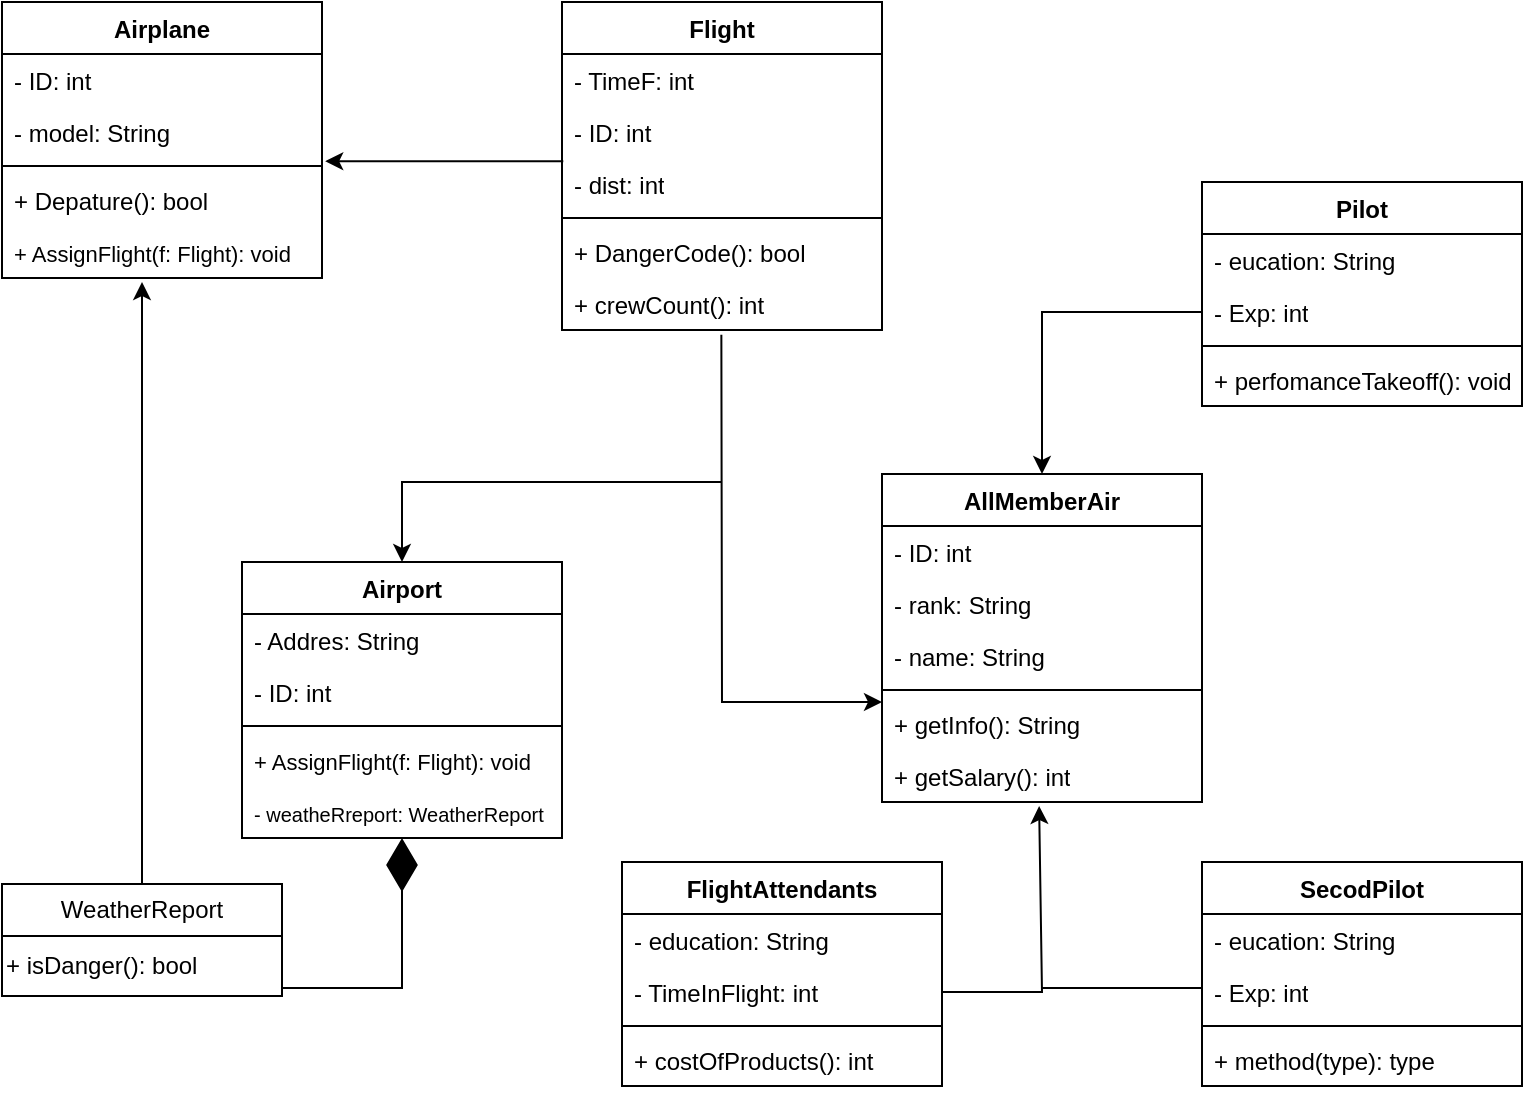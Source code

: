 <mxfile version="28.2.8">
  <diagram name="Page-1" id="DBouNFixhfilEy7o5JOt">
    <mxGraphModel dx="1182" dy="662" grid="1" gridSize="10" guides="1" tooltips="1" connect="1" arrows="1" fold="1" page="1" pageScale="1" pageWidth="827" pageHeight="1169" math="0" shadow="0">
      <root>
        <mxCell id="0" />
        <mxCell id="1" parent="0" />
        <mxCell id="0knDGZzuoAb_jTSaHVzf-97" value="Airplane" style="swimlane;fontStyle=1;align=center;verticalAlign=top;childLayout=stackLayout;horizontal=1;startSize=26;horizontalStack=0;resizeParent=1;resizeParentMax=0;resizeLast=0;collapsible=1;marginBottom=0;whiteSpace=wrap;html=1;" vertex="1" parent="1">
          <mxGeometry x="40" y="40" width="160" height="138" as="geometry" />
        </mxCell>
        <mxCell id="0knDGZzuoAb_jTSaHVzf-98" value="- ID: int" style="text;strokeColor=none;fillColor=none;align=left;verticalAlign=top;spacingLeft=4;spacingRight=4;overflow=hidden;rotatable=0;points=[[0,0.5],[1,0.5]];portConstraint=eastwest;whiteSpace=wrap;html=1;" vertex="1" parent="0knDGZzuoAb_jTSaHVzf-97">
          <mxGeometry y="26" width="160" height="26" as="geometry" />
        </mxCell>
        <mxCell id="0knDGZzuoAb_jTSaHVzf-99" value="- model: String" style="text;strokeColor=none;fillColor=none;align=left;verticalAlign=top;spacingLeft=4;spacingRight=4;overflow=hidden;rotatable=0;points=[[0,0.5],[1,0.5]];portConstraint=eastwest;whiteSpace=wrap;html=1;" vertex="1" parent="0knDGZzuoAb_jTSaHVzf-97">
          <mxGeometry y="52" width="160" height="26" as="geometry" />
        </mxCell>
        <mxCell id="0knDGZzuoAb_jTSaHVzf-100" value="" style="line;strokeWidth=1;fillColor=none;align=left;verticalAlign=middle;spacingTop=-1;spacingLeft=3;spacingRight=3;rotatable=0;labelPosition=right;points=[];portConstraint=eastwest;strokeColor=inherit;" vertex="1" parent="0knDGZzuoAb_jTSaHVzf-97">
          <mxGeometry y="78" width="160" height="8" as="geometry" />
        </mxCell>
        <mxCell id="0knDGZzuoAb_jTSaHVzf-101" value="+ Depature(): bool" style="text;strokeColor=none;fillColor=none;align=left;verticalAlign=top;spacingLeft=4;spacingRight=4;overflow=hidden;rotatable=0;points=[[0,0.5],[1,0.5]];portConstraint=eastwest;whiteSpace=wrap;html=1;" vertex="1" parent="0knDGZzuoAb_jTSaHVzf-97">
          <mxGeometry y="86" width="160" height="26" as="geometry" />
        </mxCell>
        <mxCell id="0knDGZzuoAb_jTSaHVzf-102" value="&lt;font style=&quot;font-size: 11px;&quot;&gt;+ AssignFlight(f: Flight): void&lt;/font&gt;" style="text;strokeColor=none;fillColor=none;align=left;verticalAlign=top;spacingLeft=4;spacingRight=4;overflow=hidden;rotatable=0;points=[[0,0.5],[1,0.5]];portConstraint=eastwest;whiteSpace=wrap;html=1;" vertex="1" parent="0knDGZzuoAb_jTSaHVzf-97">
          <mxGeometry y="112" width="160" height="26" as="geometry" />
        </mxCell>
        <mxCell id="0knDGZzuoAb_jTSaHVzf-103" value="Flight" style="swimlane;fontStyle=1;align=center;verticalAlign=top;childLayout=stackLayout;horizontal=1;startSize=26;horizontalStack=0;resizeParent=1;resizeParentMax=0;resizeLast=0;collapsible=1;marginBottom=0;whiteSpace=wrap;html=1;" vertex="1" parent="1">
          <mxGeometry x="320" y="40" width="160" height="164" as="geometry" />
        </mxCell>
        <mxCell id="0knDGZzuoAb_jTSaHVzf-104" value="- TimeF: int" style="text;strokeColor=none;fillColor=none;align=left;verticalAlign=top;spacingLeft=4;spacingRight=4;overflow=hidden;rotatable=0;points=[[0,0.5],[1,0.5]];portConstraint=eastwest;whiteSpace=wrap;html=1;" vertex="1" parent="0knDGZzuoAb_jTSaHVzf-103">
          <mxGeometry y="26" width="160" height="26" as="geometry" />
        </mxCell>
        <mxCell id="0knDGZzuoAb_jTSaHVzf-105" value="- ID: int" style="text;strokeColor=none;fillColor=none;align=left;verticalAlign=top;spacingLeft=4;spacingRight=4;overflow=hidden;rotatable=0;points=[[0,0.5],[1,0.5]];portConstraint=eastwest;whiteSpace=wrap;html=1;" vertex="1" parent="0knDGZzuoAb_jTSaHVzf-103">
          <mxGeometry y="52" width="160" height="26" as="geometry" />
        </mxCell>
        <mxCell id="0knDGZzuoAb_jTSaHVzf-106" value="- dist: int" style="text;strokeColor=none;fillColor=none;align=left;verticalAlign=top;spacingLeft=4;spacingRight=4;overflow=hidden;rotatable=0;points=[[0,0.5],[1,0.5]];portConstraint=eastwest;whiteSpace=wrap;html=1;" vertex="1" parent="0knDGZzuoAb_jTSaHVzf-103">
          <mxGeometry y="78" width="160" height="26" as="geometry" />
        </mxCell>
        <mxCell id="0knDGZzuoAb_jTSaHVzf-107" value="" style="line;strokeWidth=1;fillColor=none;align=left;verticalAlign=middle;spacingTop=-1;spacingLeft=3;spacingRight=3;rotatable=0;labelPosition=right;points=[];portConstraint=eastwest;strokeColor=inherit;" vertex="1" parent="0knDGZzuoAb_jTSaHVzf-103">
          <mxGeometry y="104" width="160" height="8" as="geometry" />
        </mxCell>
        <mxCell id="0knDGZzuoAb_jTSaHVzf-108" value="+ DangerCode(): bool" style="text;strokeColor=none;fillColor=none;align=left;verticalAlign=top;spacingLeft=4;spacingRight=4;overflow=hidden;rotatable=0;points=[[0,0.5],[1,0.5]];portConstraint=eastwest;whiteSpace=wrap;html=1;" vertex="1" parent="0knDGZzuoAb_jTSaHVzf-103">
          <mxGeometry y="112" width="160" height="26" as="geometry" />
        </mxCell>
        <mxCell id="0knDGZzuoAb_jTSaHVzf-109" value="+ crewCount(): int" style="text;strokeColor=none;fillColor=none;align=left;verticalAlign=top;spacingLeft=4;spacingRight=4;overflow=hidden;rotatable=0;points=[[0,0.5],[1,0.5]];portConstraint=eastwest;whiteSpace=wrap;html=1;" vertex="1" parent="0knDGZzuoAb_jTSaHVzf-103">
          <mxGeometry y="138" width="160" height="26" as="geometry" />
        </mxCell>
        <mxCell id="0knDGZzuoAb_jTSaHVzf-110" value="Airport" style="swimlane;fontStyle=1;align=center;verticalAlign=top;childLayout=stackLayout;horizontal=1;startSize=26;horizontalStack=0;resizeParent=1;resizeParentMax=0;resizeLast=0;collapsible=1;marginBottom=0;whiteSpace=wrap;html=1;" vertex="1" parent="1">
          <mxGeometry x="160" y="320" width="160" height="138" as="geometry" />
        </mxCell>
        <mxCell id="0knDGZzuoAb_jTSaHVzf-111" value="- Addres: String" style="text;strokeColor=none;fillColor=none;align=left;verticalAlign=top;spacingLeft=4;spacingRight=4;overflow=hidden;rotatable=0;points=[[0,0.5],[1,0.5]];portConstraint=eastwest;whiteSpace=wrap;html=1;" vertex="1" parent="0knDGZzuoAb_jTSaHVzf-110">
          <mxGeometry y="26" width="160" height="26" as="geometry" />
        </mxCell>
        <mxCell id="0knDGZzuoAb_jTSaHVzf-112" value="- ID: int" style="text;strokeColor=none;fillColor=none;align=left;verticalAlign=top;spacingLeft=4;spacingRight=4;overflow=hidden;rotatable=0;points=[[0,0.5],[1,0.5]];portConstraint=eastwest;whiteSpace=wrap;html=1;" vertex="1" parent="0knDGZzuoAb_jTSaHVzf-110">
          <mxGeometry y="52" width="160" height="26" as="geometry" />
        </mxCell>
        <mxCell id="0knDGZzuoAb_jTSaHVzf-113" value="" style="line;strokeWidth=1;fillColor=none;align=left;verticalAlign=middle;spacingTop=-1;spacingLeft=3;spacingRight=3;rotatable=0;labelPosition=right;points=[];portConstraint=eastwest;strokeColor=inherit;" vertex="1" parent="0knDGZzuoAb_jTSaHVzf-110">
          <mxGeometry y="78" width="160" height="8" as="geometry" />
        </mxCell>
        <mxCell id="0knDGZzuoAb_jTSaHVzf-114" value="&lt;span style=&quot;font-size: 11px;&quot;&gt;+ AssignFlight(f: Flight): void&lt;/span&gt;" style="text;strokeColor=none;fillColor=none;align=left;verticalAlign=top;spacingLeft=4;spacingRight=4;overflow=hidden;rotatable=0;points=[[0,0.5],[1,0.5]];portConstraint=eastwest;whiteSpace=wrap;html=1;" vertex="1" parent="0knDGZzuoAb_jTSaHVzf-110">
          <mxGeometry y="86" width="160" height="26" as="geometry" />
        </mxCell>
        <mxCell id="0knDGZzuoAb_jTSaHVzf-149" value="&lt;font style=&quot;font-size: 10px;&quot;&gt;- weatheRreport: WeatherReport&lt;/font&gt;" style="text;strokeColor=none;fillColor=none;align=left;verticalAlign=top;spacingLeft=4;spacingRight=4;overflow=hidden;rotatable=0;points=[[0,0.5],[1,0.5]];portConstraint=eastwest;whiteSpace=wrap;html=1;" vertex="1" parent="0knDGZzuoAb_jTSaHVzf-110">
          <mxGeometry y="112" width="160" height="26" as="geometry" />
        </mxCell>
        <mxCell id="0knDGZzuoAb_jTSaHVzf-115" value="AllMemberAir" style="swimlane;fontStyle=1;align=center;verticalAlign=top;childLayout=stackLayout;horizontal=1;startSize=26;horizontalStack=0;resizeParent=1;resizeParentMax=0;resizeLast=0;collapsible=1;marginBottom=0;whiteSpace=wrap;html=1;" vertex="1" parent="1">
          <mxGeometry x="480" y="276" width="160" height="164" as="geometry" />
        </mxCell>
        <mxCell id="0knDGZzuoAb_jTSaHVzf-116" value="- ID: int" style="text;strokeColor=none;fillColor=none;align=left;verticalAlign=top;spacingLeft=4;spacingRight=4;overflow=hidden;rotatable=0;points=[[0,0.5],[1,0.5]];portConstraint=eastwest;whiteSpace=wrap;html=1;" vertex="1" parent="0knDGZzuoAb_jTSaHVzf-115">
          <mxGeometry y="26" width="160" height="26" as="geometry" />
        </mxCell>
        <mxCell id="0knDGZzuoAb_jTSaHVzf-117" value="- rank: String" style="text;strokeColor=none;fillColor=none;align=left;verticalAlign=top;spacingLeft=4;spacingRight=4;overflow=hidden;rotatable=0;points=[[0,0.5],[1,0.5]];portConstraint=eastwest;whiteSpace=wrap;html=1;" vertex="1" parent="0knDGZzuoAb_jTSaHVzf-115">
          <mxGeometry y="52" width="160" height="26" as="geometry" />
        </mxCell>
        <mxCell id="0knDGZzuoAb_jTSaHVzf-118" value="- name: String" style="text;strokeColor=none;fillColor=none;align=left;verticalAlign=top;spacingLeft=4;spacingRight=4;overflow=hidden;rotatable=0;points=[[0,0.5],[1,0.5]];portConstraint=eastwest;whiteSpace=wrap;html=1;" vertex="1" parent="0knDGZzuoAb_jTSaHVzf-115">
          <mxGeometry y="78" width="160" height="26" as="geometry" />
        </mxCell>
        <mxCell id="0knDGZzuoAb_jTSaHVzf-119" value="" style="line;strokeWidth=1;fillColor=none;align=left;verticalAlign=middle;spacingTop=-1;spacingLeft=3;spacingRight=3;rotatable=0;labelPosition=right;points=[];portConstraint=eastwest;strokeColor=inherit;" vertex="1" parent="0knDGZzuoAb_jTSaHVzf-115">
          <mxGeometry y="104" width="160" height="8" as="geometry" />
        </mxCell>
        <mxCell id="0knDGZzuoAb_jTSaHVzf-120" value="+ getInfo(): String" style="text;strokeColor=none;fillColor=none;align=left;verticalAlign=top;spacingLeft=4;spacingRight=4;overflow=hidden;rotatable=0;points=[[0,0.5],[1,0.5]];portConstraint=eastwest;whiteSpace=wrap;html=1;" vertex="1" parent="0knDGZzuoAb_jTSaHVzf-115">
          <mxGeometry y="112" width="160" height="26" as="geometry" />
        </mxCell>
        <mxCell id="0knDGZzuoAb_jTSaHVzf-121" value="+ getSalary(): int" style="text;strokeColor=none;fillColor=none;align=left;verticalAlign=top;spacingLeft=4;spacingRight=4;overflow=hidden;rotatable=0;points=[[0,0.5],[1,0.5]];portConstraint=eastwest;whiteSpace=wrap;html=1;" vertex="1" parent="0knDGZzuoAb_jTSaHVzf-115">
          <mxGeometry y="138" width="160" height="26" as="geometry" />
        </mxCell>
        <mxCell id="0knDGZzuoAb_jTSaHVzf-122" value="Pilot" style="swimlane;fontStyle=1;align=center;verticalAlign=top;childLayout=stackLayout;horizontal=1;startSize=26;horizontalStack=0;resizeParent=1;resizeParentMax=0;resizeLast=0;collapsible=1;marginBottom=0;whiteSpace=wrap;html=1;" vertex="1" parent="1">
          <mxGeometry x="640" y="130" width="160" height="112" as="geometry" />
        </mxCell>
        <mxCell id="0knDGZzuoAb_jTSaHVzf-123" value="- eucation: String" style="text;strokeColor=none;fillColor=none;align=left;verticalAlign=top;spacingLeft=4;spacingRight=4;overflow=hidden;rotatable=0;points=[[0,0.5],[1,0.5]];portConstraint=eastwest;whiteSpace=wrap;html=1;" vertex="1" parent="0knDGZzuoAb_jTSaHVzf-122">
          <mxGeometry y="26" width="160" height="26" as="geometry" />
        </mxCell>
        <mxCell id="0knDGZzuoAb_jTSaHVzf-124" value="- Exp: int" style="text;strokeColor=none;fillColor=none;align=left;verticalAlign=top;spacingLeft=4;spacingRight=4;overflow=hidden;rotatable=0;points=[[0,0.5],[1,0.5]];portConstraint=eastwest;whiteSpace=wrap;html=1;" vertex="1" parent="0knDGZzuoAb_jTSaHVzf-122">
          <mxGeometry y="52" width="160" height="26" as="geometry" />
        </mxCell>
        <mxCell id="0knDGZzuoAb_jTSaHVzf-125" value="" style="line;strokeWidth=1;fillColor=none;align=left;verticalAlign=middle;spacingTop=-1;spacingLeft=3;spacingRight=3;rotatable=0;labelPosition=right;points=[];portConstraint=eastwest;strokeColor=inherit;" vertex="1" parent="0knDGZzuoAb_jTSaHVzf-122">
          <mxGeometry y="78" width="160" height="8" as="geometry" />
        </mxCell>
        <mxCell id="0knDGZzuoAb_jTSaHVzf-126" value="+ perfomanceTakeoff(): void" style="text;strokeColor=none;fillColor=none;align=left;verticalAlign=top;spacingLeft=4;spacingRight=4;overflow=hidden;rotatable=0;points=[[0,0.5],[1,0.5]];portConstraint=eastwest;whiteSpace=wrap;html=1;" vertex="1" parent="0knDGZzuoAb_jTSaHVzf-122">
          <mxGeometry y="86" width="160" height="26" as="geometry" />
        </mxCell>
        <mxCell id="0knDGZzuoAb_jTSaHVzf-127" value="SecodPilot" style="swimlane;fontStyle=1;align=center;verticalAlign=top;childLayout=stackLayout;horizontal=1;startSize=26;horizontalStack=0;resizeParent=1;resizeParentMax=0;resizeLast=0;collapsible=1;marginBottom=0;whiteSpace=wrap;html=1;" vertex="1" parent="1">
          <mxGeometry x="640" y="470" width="160" height="112" as="geometry" />
        </mxCell>
        <mxCell id="0knDGZzuoAb_jTSaHVzf-128" value="- eucation: String" style="text;strokeColor=none;fillColor=none;align=left;verticalAlign=top;spacingLeft=4;spacingRight=4;overflow=hidden;rotatable=0;points=[[0,0.5],[1,0.5]];portConstraint=eastwest;whiteSpace=wrap;html=1;" vertex="1" parent="0knDGZzuoAb_jTSaHVzf-127">
          <mxGeometry y="26" width="160" height="26" as="geometry" />
        </mxCell>
        <mxCell id="0knDGZzuoAb_jTSaHVzf-129" value="- Exp: int" style="text;strokeColor=none;fillColor=none;align=left;verticalAlign=top;spacingLeft=4;spacingRight=4;overflow=hidden;rotatable=0;points=[[0,0.5],[1,0.5]];portConstraint=eastwest;whiteSpace=wrap;html=1;" vertex="1" parent="0knDGZzuoAb_jTSaHVzf-127">
          <mxGeometry y="52" width="160" height="26" as="geometry" />
        </mxCell>
        <mxCell id="0knDGZzuoAb_jTSaHVzf-130" value="" style="line;strokeWidth=1;fillColor=none;align=left;verticalAlign=middle;spacingTop=-1;spacingLeft=3;spacingRight=3;rotatable=0;labelPosition=right;points=[];portConstraint=eastwest;strokeColor=inherit;" vertex="1" parent="0knDGZzuoAb_jTSaHVzf-127">
          <mxGeometry y="78" width="160" height="8" as="geometry" />
        </mxCell>
        <mxCell id="0knDGZzuoAb_jTSaHVzf-131" value="+ method(type): type" style="text;strokeColor=none;fillColor=none;align=left;verticalAlign=top;spacingLeft=4;spacingRight=4;overflow=hidden;rotatable=0;points=[[0,0.5],[1,0.5]];portConstraint=eastwest;whiteSpace=wrap;html=1;" vertex="1" parent="0knDGZzuoAb_jTSaHVzf-127">
          <mxGeometry y="86" width="160" height="26" as="geometry" />
        </mxCell>
        <mxCell id="0knDGZzuoAb_jTSaHVzf-132" value="FlightAttendants" style="swimlane;fontStyle=1;align=center;verticalAlign=top;childLayout=stackLayout;horizontal=1;startSize=26;horizontalStack=0;resizeParent=1;resizeParentMax=0;resizeLast=0;collapsible=1;marginBottom=0;whiteSpace=wrap;html=1;" vertex="1" parent="1">
          <mxGeometry x="350" y="470" width="160" height="112" as="geometry" />
        </mxCell>
        <mxCell id="0knDGZzuoAb_jTSaHVzf-133" value="- education: String" style="text;strokeColor=none;fillColor=none;align=left;verticalAlign=top;spacingLeft=4;spacingRight=4;overflow=hidden;rotatable=0;points=[[0,0.5],[1,0.5]];portConstraint=eastwest;whiteSpace=wrap;html=1;" vertex="1" parent="0knDGZzuoAb_jTSaHVzf-132">
          <mxGeometry y="26" width="160" height="26" as="geometry" />
        </mxCell>
        <mxCell id="0knDGZzuoAb_jTSaHVzf-134" value="- TimeInFlight: int" style="text;strokeColor=none;fillColor=none;align=left;verticalAlign=top;spacingLeft=4;spacingRight=4;overflow=hidden;rotatable=0;points=[[0,0.5],[1,0.5]];portConstraint=eastwest;whiteSpace=wrap;html=1;" vertex="1" parent="0knDGZzuoAb_jTSaHVzf-132">
          <mxGeometry y="52" width="160" height="26" as="geometry" />
        </mxCell>
        <mxCell id="0knDGZzuoAb_jTSaHVzf-135" value="" style="line;strokeWidth=1;fillColor=none;align=left;verticalAlign=middle;spacingTop=-1;spacingLeft=3;spacingRight=3;rotatable=0;labelPosition=right;points=[];portConstraint=eastwest;strokeColor=inherit;" vertex="1" parent="0knDGZzuoAb_jTSaHVzf-132">
          <mxGeometry y="78" width="160" height="8" as="geometry" />
        </mxCell>
        <mxCell id="0knDGZzuoAb_jTSaHVzf-136" value="+ costOfProducts(): int" style="text;strokeColor=none;fillColor=none;align=left;verticalAlign=top;spacingLeft=4;spacingRight=4;overflow=hidden;rotatable=0;points=[[0,0.5],[1,0.5]];portConstraint=eastwest;whiteSpace=wrap;html=1;" vertex="1" parent="0knDGZzuoAb_jTSaHVzf-132">
          <mxGeometry y="86" width="160" height="26" as="geometry" />
        </mxCell>
        <mxCell id="0knDGZzuoAb_jTSaHVzf-137" value="WeatherReport" style="swimlane;fontStyle=0;childLayout=stackLayout;horizontal=1;startSize=26;fillColor=none;horizontalStack=0;resizeParent=1;resizeParentMax=0;resizeLast=0;collapsible=1;marginBottom=0;whiteSpace=wrap;html=1;" vertex="1" parent="1">
          <mxGeometry x="40" y="481" width="140" height="56" as="geometry" />
        </mxCell>
        <mxCell id="0knDGZzuoAb_jTSaHVzf-138" value="+ isDanger(): bool" style="text;html=1;whiteSpace=wrap;strokeColor=none;fillColor=none;align=left;verticalAlign=middle;rounded=0;" vertex="1" parent="0knDGZzuoAb_jTSaHVzf-137">
          <mxGeometry y="26" width="140" height="30" as="geometry" />
        </mxCell>
        <mxCell id="0knDGZzuoAb_jTSaHVzf-139" value="" style="endArrow=diamondThin;endFill=1;endSize=24;html=1;rounded=0;exitX=1;exitY=0;exitDx=0;exitDy=0;entryX=0.5;entryY=1;entryDx=0;entryDy=0;entryPerimeter=0;" edge="1" parent="1">
          <mxGeometry width="160" relative="1" as="geometry">
            <mxPoint x="180" y="533" as="sourcePoint" />
            <mxPoint x="240" y="458" as="targetPoint" />
            <Array as="points">
              <mxPoint x="240" y="533" />
            </Array>
          </mxGeometry>
        </mxCell>
        <mxCell id="0knDGZzuoAb_jTSaHVzf-141" value="" style="endArrow=classic;html=1;rounded=0;exitX=0.004;exitY=1.061;exitDx=0;exitDy=0;exitPerimeter=0;entryX=1.01;entryY=1.062;entryDx=0;entryDy=0;entryPerimeter=0;" edge="1" parent="1" source="0knDGZzuoAb_jTSaHVzf-105" target="0knDGZzuoAb_jTSaHVzf-99">
          <mxGeometry width="50" height="50" relative="1" as="geometry">
            <mxPoint x="320" y="250" as="sourcePoint" />
            <mxPoint x="210" y="120" as="targetPoint" />
          </mxGeometry>
        </mxCell>
        <mxCell id="0knDGZzuoAb_jTSaHVzf-142" value="" style="endArrow=classic;html=1;rounded=0;entryX=0;entryY=0.077;entryDx=0;entryDy=0;entryPerimeter=0;exitX=0.498;exitY=1.09;exitDx=0;exitDy=0;exitPerimeter=0;" edge="1" parent="1" source="0knDGZzuoAb_jTSaHVzf-109" target="0knDGZzuoAb_jTSaHVzf-120">
          <mxGeometry width="50" height="50" relative="1" as="geometry">
            <mxPoint x="320" y="390" as="sourcePoint" />
            <mxPoint x="370" y="340" as="targetPoint" />
            <Array as="points">
              <mxPoint x="400" y="390" />
            </Array>
          </mxGeometry>
        </mxCell>
        <mxCell id="0knDGZzuoAb_jTSaHVzf-143" value="" style="endArrow=classic;html=1;rounded=0;entryX=0.5;entryY=0;entryDx=0;entryDy=0;" edge="1" parent="1" target="0knDGZzuoAb_jTSaHVzf-110">
          <mxGeometry width="50" height="50" relative="1" as="geometry">
            <mxPoint x="400" y="280" as="sourcePoint" />
            <mxPoint x="340" y="260" as="targetPoint" />
            <Array as="points">
              <mxPoint x="240" y="280" />
            </Array>
          </mxGeometry>
        </mxCell>
        <mxCell id="0knDGZzuoAb_jTSaHVzf-144" value="" style="endArrow=classic;html=1;rounded=0;exitX=1;exitY=0.5;exitDx=0;exitDy=0;entryX=0.491;entryY=1.077;entryDx=0;entryDy=0;entryPerimeter=0;" edge="1" parent="1" source="0knDGZzuoAb_jTSaHVzf-134" target="0knDGZzuoAb_jTSaHVzf-121">
          <mxGeometry width="50" height="50" relative="1" as="geometry">
            <mxPoint x="430" y="440" as="sourcePoint" />
            <mxPoint x="480" y="390" as="targetPoint" />
            <Array as="points">
              <mxPoint x="560" y="535" />
            </Array>
          </mxGeometry>
        </mxCell>
        <mxCell id="0knDGZzuoAb_jTSaHVzf-145" value="" style="line;strokeWidth=1;fillColor=none;align=left;verticalAlign=middle;spacingTop=-1;spacingLeft=3;spacingRight=3;rotatable=0;labelPosition=right;points=[];portConstraint=eastwest;strokeColor=inherit;" vertex="1" parent="1">
          <mxGeometry x="560" y="529" width="80" height="8" as="geometry" />
        </mxCell>
        <mxCell id="0knDGZzuoAb_jTSaHVzf-146" value="" style="endArrow=classic;html=1;rounded=0;entryX=0.5;entryY=0;entryDx=0;entryDy=0;exitX=0;exitY=0.5;exitDx=0;exitDy=0;" edge="1" parent="1" source="0knDGZzuoAb_jTSaHVzf-124" target="0knDGZzuoAb_jTSaHVzf-115">
          <mxGeometry width="50" height="50" relative="1" as="geometry">
            <mxPoint x="430" y="270" as="sourcePoint" />
            <mxPoint x="480" y="220" as="targetPoint" />
            <Array as="points">
              <mxPoint x="560" y="195" />
            </Array>
          </mxGeometry>
        </mxCell>
        <mxCell id="0knDGZzuoAb_jTSaHVzf-148" value="" style="endArrow=classic;html=1;rounded=0;exitX=0.5;exitY=0;exitDx=0;exitDy=0;" edge="1" parent="1" source="0knDGZzuoAb_jTSaHVzf-137">
          <mxGeometry width="50" height="50" relative="1" as="geometry">
            <mxPoint x="340" y="360" as="sourcePoint" />
            <mxPoint x="110" y="180" as="targetPoint" />
          </mxGeometry>
        </mxCell>
      </root>
    </mxGraphModel>
  </diagram>
</mxfile>

